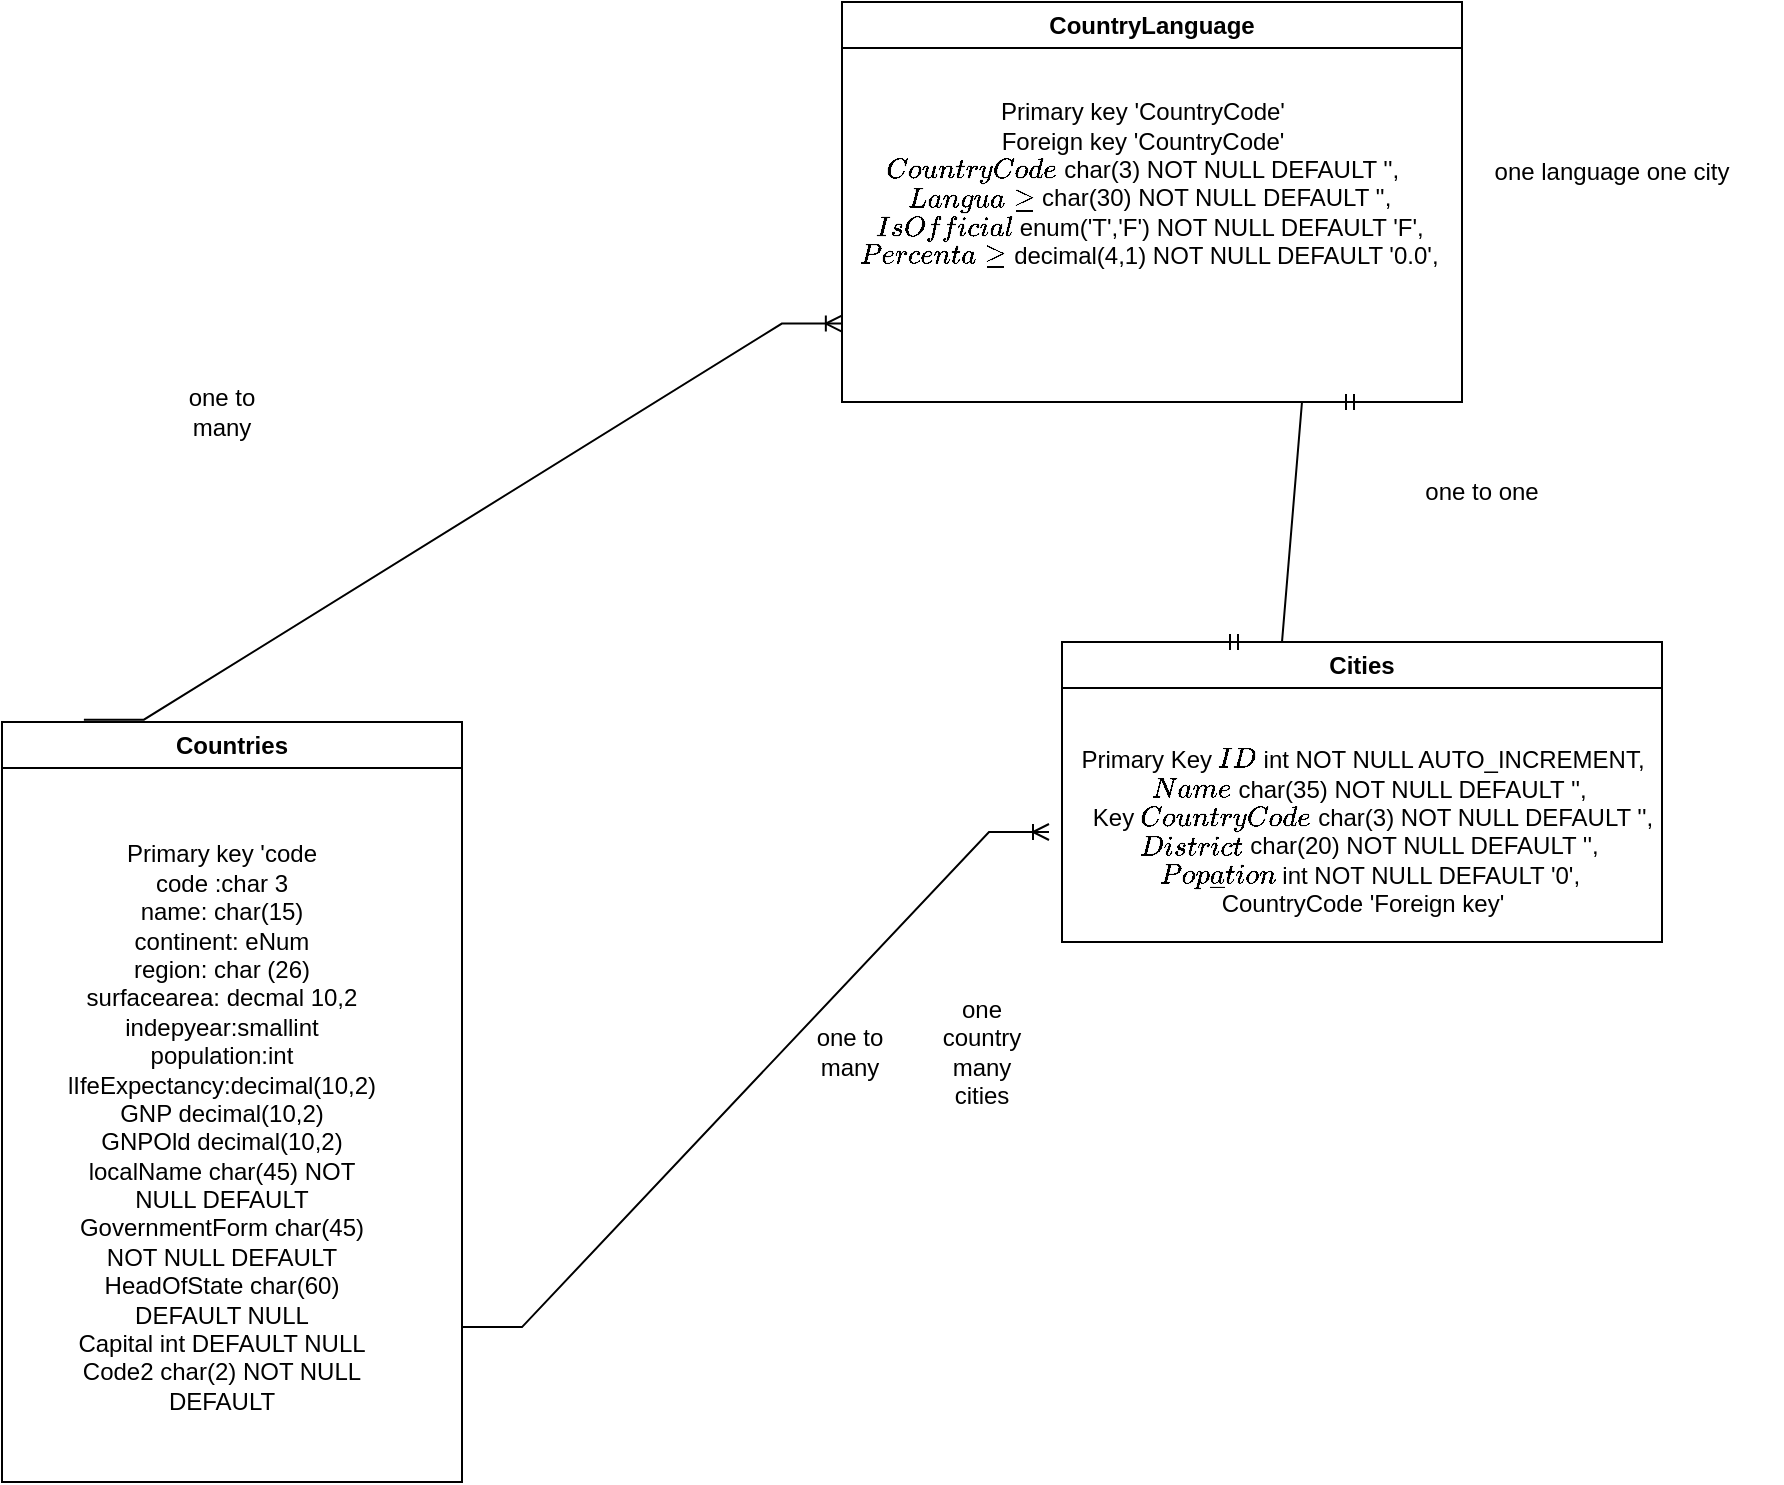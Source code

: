 <mxfile version="20.8.10" type="device"><diagram id="oExTRPjxHiwCzrncFNHr" name="Page-1"><mxGraphModel dx="633" dy="1996" grid="1" gridSize="10" guides="1" tooltips="1" connect="1" arrows="1" fold="1" page="1" pageScale="1" pageWidth="827" pageHeight="1169" math="0" shadow="0"><root><mxCell id="0"/><mxCell id="1" parent="0"/><mxCell id="VY0_XeUCiJfnfDAAvM_Z-1" value="Countries" style="swimlane;whiteSpace=wrap;html=1;" parent="1" vertex="1"><mxGeometry x="20" y="70" width="230" height="380" as="geometry"/></mxCell><mxCell id="VY0_XeUCiJfnfDAAvM_Z-10" value="Primary key 'code&lt;br&gt;code :char 3&lt;br&gt;name: char(15)&lt;br&gt;continent: eNum&lt;br&gt;region: char (26)&lt;br&gt;surfacearea: decmal 10,2&lt;br&gt;indepyear:smallint&lt;br&gt;population:int&lt;br&gt;lIfeExpectancy:decimal(10,2)&lt;br&gt;GNP decimal(10,2)&lt;br&gt;GNPOld decimal(10,2)&lt;br&gt;localName char(45) NOT NULL DEFAULT&lt;br&gt;GovernmentForm char(45) NOT NULL DEFAULT&lt;br&gt;HeadOfState char(60) DEFAULT NULL&lt;br&gt;Capital int DEFAULT NULL&lt;br&gt;Code2 char(2) NOT NULL DEFAULT&lt;br&gt;&lt;div&gt;&lt;br&gt;&lt;/div&gt;" style="text;html=1;strokeColor=none;fillColor=none;align=center;verticalAlign=middle;whiteSpace=wrap;rounded=0;" parent="VY0_XeUCiJfnfDAAvM_Z-1" vertex="1"><mxGeometry x="30" y="40" width="160" height="340" as="geometry"/></mxCell><mxCell id="VY0_XeUCiJfnfDAAvM_Z-2" value="Cities" style="swimlane;whiteSpace=wrap;html=1;" parent="1" vertex="1"><mxGeometry x="550" y="30" width="300" height="150" as="geometry"/></mxCell><mxCell id="VY0_XeUCiJfnfDAAvM_Z-9" value="&lt;div&gt;Primary Key `ID` int NOT NULL AUTO_INCREMENT,&lt;/div&gt;&lt;div&gt;&amp;nbsp; `Name` char(35) NOT NULL DEFAULT '',&lt;/div&gt;&lt;div&gt;&amp;nbsp; &amp;nbsp;Key `CountryCode` char(3) NOT NULL DEFAULT '',&lt;/div&gt;&lt;div&gt;&amp;nbsp; `District` char(20) NOT NULL DEFAULT '',&lt;/div&gt;&lt;div&gt;&amp;nbsp; `Population` int NOT NULL DEFAULT '0',&lt;/div&gt;&lt;div&gt;CountryCode 'Foreign key'&lt;/div&gt;" style="text;html=1;strokeColor=none;fillColor=none;align=center;verticalAlign=middle;whiteSpace=wrap;rounded=0;" parent="VY0_XeUCiJfnfDAAvM_Z-2" vertex="1"><mxGeometry x="-6.5" y="20" width="313" height="150" as="geometry"/></mxCell><mxCell id="VY0_XeUCiJfnfDAAvM_Z-4" value="CountryLanguage" style="swimlane;whiteSpace=wrap;html=1;" parent="1" vertex="1"><mxGeometry x="440" y="-290" width="310" height="200" as="geometry"/></mxCell><mxCell id="VY0_XeUCiJfnfDAAvM_Z-41" value="&lt;div&gt;Primary key 'CountryCode'&lt;/div&gt;&lt;div&gt;Foreign key 'CountryCode'&lt;/div&gt;&lt;div&gt;`CountryCode` char(3) NOT NULL DEFAULT '',&lt;/div&gt;&lt;div&gt;&amp;nbsp; `Language` char(30) NOT NULL&amp;nbsp;&lt;span style=&quot;background-color: initial;&quot;&gt;DEFAULT '',&lt;/span&gt;&lt;/div&gt;&lt;div&gt;&amp;nbsp; `IsOfficial` enum('T','F') NOT NULL DEFAULT 'F',&lt;/div&gt;&lt;div&gt;&amp;nbsp; `Percentage` decimal(4,1) NOT NULL DEFAULT '0.0',&lt;/div&gt;&lt;div&gt;&lt;br&gt;&lt;/div&gt;" style="text;html=1;align=center;verticalAlign=middle;resizable=0;points=[];autosize=1;strokeColor=none;fillColor=none;" parent="VY0_XeUCiJfnfDAAvM_Z-4" vertex="1"><mxGeometry x="-10" y="43" width="320" height="110" as="geometry"/></mxCell><mxCell id="RFhCpsDDLZtJAp7eHWCe-37" value="one language one city" style="text;html=1;strokeColor=none;fillColor=none;align=center;verticalAlign=middle;whiteSpace=wrap;rounded=0;" parent="1" vertex="1"><mxGeometry x="740" y="-220" width="170" height="30" as="geometry"/></mxCell><mxCell id="RFhCpsDDLZtJAp7eHWCe-38" value="" style="edgeStyle=entityRelationEdgeStyle;fontSize=12;html=1;endArrow=ERoneToMany;rounded=0;entryX=0.031;entryY=1.071;entryDx=0;entryDy=0;entryPerimeter=0;exitX=0.178;exitY=-0.003;exitDx=0;exitDy=0;exitPerimeter=0;" parent="1" source="VY0_XeUCiJfnfDAAvM_Z-1" target="VY0_XeUCiJfnfDAAvM_Z-41" edge="1"><mxGeometry width="100" height="100" relative="1" as="geometry"><mxPoint x="70" y="60" as="sourcePoint"/><mxPoint x="170" y="-40" as="targetPoint"/></mxGeometry></mxCell><mxCell id="RFhCpsDDLZtJAp7eHWCe-40" value="one to many" style="text;html=1;strokeColor=none;fillColor=none;align=center;verticalAlign=middle;whiteSpace=wrap;rounded=0;" parent="1" vertex="1"><mxGeometry x="100" y="-100" width="60" height="30" as="geometry"/></mxCell><mxCell id="RFhCpsDDLZtJAp7eHWCe-42" value="" style="edgeStyle=entityRelationEdgeStyle;fontSize=12;html=1;endArrow=ERoneToMany;rounded=0;exitX=0.157;exitY=-0.013;exitDx=0;exitDy=0;exitPerimeter=0;" parent="1" target="VY0_XeUCiJfnfDAAvM_Z-9" edge="1"><mxGeometry width="100" height="100" relative="1" as="geometry"><mxPoint x="250.0" y="372.55" as="sourcePoint"/><mxPoint x="443.81" y="147.46" as="targetPoint"/></mxGeometry></mxCell><mxCell id="RFhCpsDDLZtJAp7eHWCe-44" value="one to many" style="text;html=1;strokeColor=none;fillColor=none;align=center;verticalAlign=middle;whiteSpace=wrap;rounded=0;" parent="1" vertex="1"><mxGeometry x="414" y="220" width="60" height="30" as="geometry"/></mxCell><mxCell id="RFhCpsDDLZtJAp7eHWCe-45" value="one country many cities" style="text;html=1;strokeColor=none;fillColor=none;align=center;verticalAlign=middle;whiteSpace=wrap;rounded=0;" parent="1" vertex="1"><mxGeometry x="480" y="220" width="60" height="30" as="geometry"/></mxCell><mxCell id="RFhCpsDDLZtJAp7eHWCe-51" value="one to one" style="text;html=1;strokeColor=none;fillColor=none;align=center;verticalAlign=middle;whiteSpace=wrap;rounded=0;" parent="1" vertex="1"><mxGeometry x="730" y="-60" width="60" height="30" as="geometry"/></mxCell><mxCell id="RFhCpsDDLZtJAp7eHWCe-47" value="" style="edgeStyle=entityRelationEdgeStyle;fontSize=12;html=1;endArrow=ERmandOne;startArrow=ERmandOne;rounded=0;" parent="1" edge="1"><mxGeometry width="100" height="100" relative="1" as="geometry"><mxPoint x="630" y="30" as="sourcePoint"/><mxPoint x="700" y="-90" as="targetPoint"/></mxGeometry></mxCell></root></mxGraphModel></diagram></mxfile>